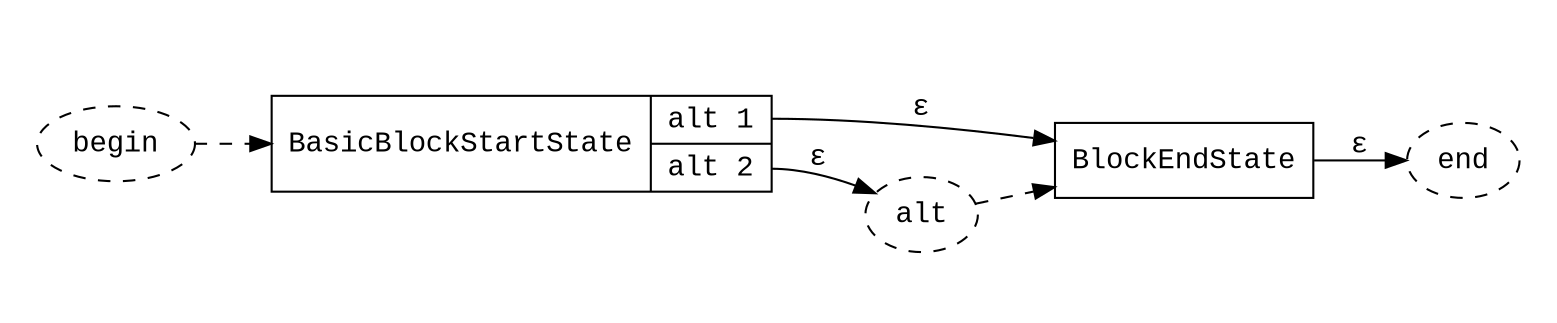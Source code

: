 digraph "" {
    graph[fontname="Courier New";rankdir="LR";pad="0.25"];
    node[fontname="Courier New";target="_parent"];
    edge[fontname="Courier New"];
    subgraph cluster0 {
        color="invis";
        {   node[shape="record"];
            BasicBlockStartState[URL="../BasicBlockStartState.html";label="{BasicBlockStartState | {<alt1> alt 1 |<alt2> alt 2}}"];
            BlockEndState[URL="../BlockEndState.html"];
        }

        {   node[style="dashed"];
            content[label="alt"];
        }
    }

    {   node[style="dashed"];
        begin;
        end;
    }

    begin -> BasicBlockStartState[style="dashed"];
    BlockEndState -> end[label="&#0949;"];

    BasicBlockStartState:alt2 -> content[label="&#0949;"];
    content -> BlockEndState[style="dashed"];

    BasicBlockStartState:alt1 -> BlockEndState[label="&#0949;"];
}

